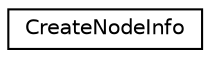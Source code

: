 digraph "Graphical Class Hierarchy"
{
  edge [fontname="Helvetica",fontsize="10",labelfontname="Helvetica",labelfontsize="10"];
  node [fontname="Helvetica",fontsize="10",shape=record];
  rankdir="LR";
  Node0 [label="CreateNodeInfo",height=0.2,width=0.4,color="black", fillcolor="white", style="filled",URL="$struct_create_node_info.html",tooltip="This struct contains data specific for create_node command. "];
}
